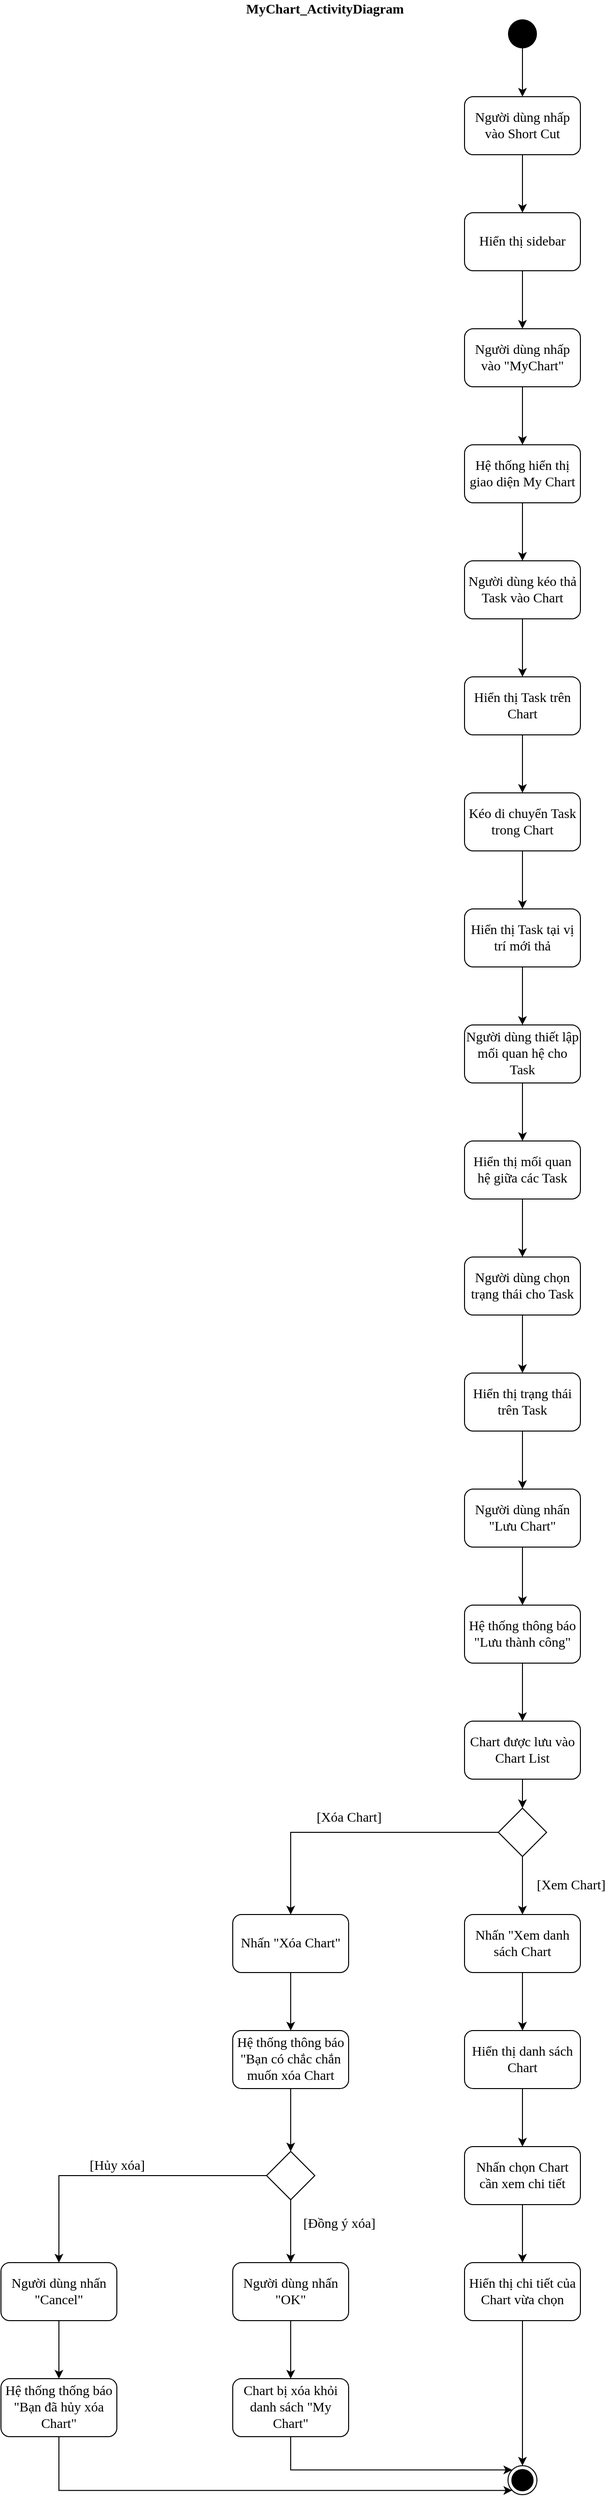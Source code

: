 <mxfile version="13.10.2" type="google"><diagram id="Z6G45Zgzo2tiQOO25jE9" name="Page-1"><mxGraphModel dx="1695" dy="482" grid="1" gridSize="10" guides="1" tooltips="1" connect="1" arrows="1" fold="1" page="1" pageScale="1" pageWidth="827" pageHeight="1169" math="0" shadow="0"><root><mxCell id="0"/><mxCell id="1" parent="0"/><mxCell id="W6lg1h2SwxbjxBN14QhT-27" style="edgeStyle=orthogonalEdgeStyle;rounded=0;orthogonalLoop=1;jettySize=auto;html=1;exitX=0.5;exitY=1;exitDx=0;exitDy=0;fontSize=14;fontFamily=Verdana;" parent="1" source="W6lg1h2SwxbjxBN14QhT-1" target="W6lg1h2SwxbjxBN14QhT-2" edge="1"><mxGeometry relative="1" as="geometry"/></mxCell><mxCell id="W6lg1h2SwxbjxBN14QhT-1" value="" style="ellipse;fillColor=#000000;strokeColor=none;fontSize=14;fontFamily=Verdana;" parent="1" vertex="1"><mxGeometry x="405" y="40" width="30" height="30" as="geometry"/></mxCell><mxCell id="W6lg1h2SwxbjxBN14QhT-28" style="edgeStyle=orthogonalEdgeStyle;rounded=0;orthogonalLoop=1;jettySize=auto;html=1;exitX=0.5;exitY=1;exitDx=0;exitDy=0;fontSize=14;fontFamily=Verdana;" parent="1" source="W6lg1h2SwxbjxBN14QhT-2" target="W6lg1h2SwxbjxBN14QhT-4" edge="1"><mxGeometry relative="1" as="geometry"/></mxCell><mxCell id="W6lg1h2SwxbjxBN14QhT-2" value="Người dùng nhấp vào Short Cut" style="rounded=1;whiteSpace=wrap;html=1;fontSize=14;fontFamily=Verdana;" parent="1" vertex="1"><mxGeometry x="360" y="120" width="120" height="60" as="geometry"/></mxCell><mxCell id="W6lg1h2SwxbjxBN14QhT-29" style="edgeStyle=orthogonalEdgeStyle;rounded=0;orthogonalLoop=1;jettySize=auto;html=1;exitX=0.5;exitY=1;exitDx=0;exitDy=0;fontSize=14;fontFamily=Verdana;" parent="1" source="W6lg1h2SwxbjxBN14QhT-4" target="W6lg1h2SwxbjxBN14QhT-5" edge="1"><mxGeometry relative="1" as="geometry"/></mxCell><mxCell id="W6lg1h2SwxbjxBN14QhT-4" value="Hiển thị sidebar" style="rounded=1;whiteSpace=wrap;html=1;fontSize=14;fontFamily=Verdana;" parent="1" vertex="1"><mxGeometry x="360" y="240" width="120" height="60" as="geometry"/></mxCell><mxCell id="W6lg1h2SwxbjxBN14QhT-30" style="edgeStyle=orthogonalEdgeStyle;rounded=0;orthogonalLoop=1;jettySize=auto;html=1;exitX=0.5;exitY=1;exitDx=0;exitDy=0;fontSize=14;fontFamily=Verdana;" parent="1" source="W6lg1h2SwxbjxBN14QhT-5" target="W6lg1h2SwxbjxBN14QhT-6" edge="1"><mxGeometry relative="1" as="geometry"/></mxCell><mxCell id="W6lg1h2SwxbjxBN14QhT-5" value="Người dùng nhấp vào &quot;MyChart&quot;" style="rounded=1;whiteSpace=wrap;html=1;fontSize=14;fontFamily=Verdana;" parent="1" vertex="1"><mxGeometry x="360" y="360" width="120" height="60" as="geometry"/></mxCell><mxCell id="W6lg1h2SwxbjxBN14QhT-31" style="edgeStyle=orthogonalEdgeStyle;rounded=0;orthogonalLoop=1;jettySize=auto;html=1;fontSize=14;fontFamily=Verdana;" parent="1" source="W6lg1h2SwxbjxBN14QhT-6" target="W6lg1h2SwxbjxBN14QhT-7" edge="1"><mxGeometry relative="1" as="geometry"/></mxCell><mxCell id="W6lg1h2SwxbjxBN14QhT-6" value="Hệ thống hiển thị giao diện My Chart" style="rounded=1;whiteSpace=wrap;html=1;fontSize=14;fontFamily=Verdana;" parent="1" vertex="1"><mxGeometry x="360" y="480" width="120" height="60" as="geometry"/></mxCell><mxCell id="W6lg1h2SwxbjxBN14QhT-32" style="edgeStyle=orthogonalEdgeStyle;rounded=0;orthogonalLoop=1;jettySize=auto;html=1;fontSize=14;fontFamily=Verdana;" parent="1" source="W6lg1h2SwxbjxBN14QhT-7" target="W6lg1h2SwxbjxBN14QhT-8" edge="1"><mxGeometry relative="1" as="geometry"/></mxCell><mxCell id="W6lg1h2SwxbjxBN14QhT-7" value="Người dùng kéo thả Task vào Chart" style="rounded=1;whiteSpace=wrap;html=1;fontSize=14;fontFamily=Verdana;" parent="1" vertex="1"><mxGeometry x="360" y="600" width="120" height="60" as="geometry"/></mxCell><mxCell id="W6lg1h2SwxbjxBN14QhT-33" style="edgeStyle=orthogonalEdgeStyle;rounded=0;orthogonalLoop=1;jettySize=auto;html=1;fontSize=14;fontFamily=Verdana;" parent="1" source="W6lg1h2SwxbjxBN14QhT-8" target="W6lg1h2SwxbjxBN14QhT-9" edge="1"><mxGeometry relative="1" as="geometry"/></mxCell><mxCell id="W6lg1h2SwxbjxBN14QhT-8" value="Hiển thị Task trên Chart" style="rounded=1;whiteSpace=wrap;html=1;fontSize=14;fontFamily=Verdana;" parent="1" vertex="1"><mxGeometry x="360" y="720" width="120" height="60" as="geometry"/></mxCell><mxCell id="W6lg1h2SwxbjxBN14QhT-34" style="edgeStyle=orthogonalEdgeStyle;rounded=0;orthogonalLoop=1;jettySize=auto;html=1;exitX=0.5;exitY=1;exitDx=0;exitDy=0;entryX=0.5;entryY=0;entryDx=0;entryDy=0;fontSize=14;fontFamily=Verdana;" parent="1" source="W6lg1h2SwxbjxBN14QhT-9" target="W6lg1h2SwxbjxBN14QhT-10" edge="1"><mxGeometry relative="1" as="geometry"/></mxCell><mxCell id="W6lg1h2SwxbjxBN14QhT-9" value="Kéo di chuyển Task trong Chart" style="rounded=1;whiteSpace=wrap;html=1;fontSize=14;fontFamily=Verdana;" parent="1" vertex="1"><mxGeometry x="360" y="840" width="120" height="60" as="geometry"/></mxCell><mxCell id="W6lg1h2SwxbjxBN14QhT-35" style="edgeStyle=orthogonalEdgeStyle;rounded=0;orthogonalLoop=1;jettySize=auto;html=1;exitX=0.5;exitY=1;exitDx=0;exitDy=0;fontSize=14;fontFamily=Verdana;" parent="1" source="W6lg1h2SwxbjxBN14QhT-10" target="W6lg1h2SwxbjxBN14QhT-11" edge="1"><mxGeometry relative="1" as="geometry"/></mxCell><mxCell id="W6lg1h2SwxbjxBN14QhT-10" value="Hiển thị Task tại vị trí mới thả" style="rounded=1;whiteSpace=wrap;html=1;fontSize=14;fontFamily=Verdana;" parent="1" vertex="1"><mxGeometry x="360" y="960" width="120" height="60" as="geometry"/></mxCell><mxCell id="W6lg1h2SwxbjxBN14QhT-37" style="edgeStyle=orthogonalEdgeStyle;rounded=0;orthogonalLoop=1;jettySize=auto;html=1;exitX=0.5;exitY=1;exitDx=0;exitDy=0;entryX=0.5;entryY=0;entryDx=0;entryDy=0;fontSize=14;fontFamily=Verdana;" parent="1" source="W6lg1h2SwxbjxBN14QhT-11" target="W6lg1h2SwxbjxBN14QhT-12" edge="1"><mxGeometry relative="1" as="geometry"/></mxCell><mxCell id="W6lg1h2SwxbjxBN14QhT-11" value="Người dùng thiết lập mối quan hệ cho Task" style="rounded=1;whiteSpace=wrap;html=1;fontSize=14;fontFamily=Verdana;" parent="1" vertex="1"><mxGeometry x="360" y="1080" width="120" height="60" as="geometry"/></mxCell><mxCell id="W6lg1h2SwxbjxBN14QhT-38" style="edgeStyle=orthogonalEdgeStyle;rounded=0;orthogonalLoop=1;jettySize=auto;html=1;exitX=0.5;exitY=1;exitDx=0;exitDy=0;fontSize=14;fontFamily=Verdana;" parent="1" source="W6lg1h2SwxbjxBN14QhT-12" target="W6lg1h2SwxbjxBN14QhT-13" edge="1"><mxGeometry relative="1" as="geometry"/></mxCell><mxCell id="W6lg1h2SwxbjxBN14QhT-12" value="Hiển thị mối quan hệ giữa các Task" style="rounded=1;whiteSpace=wrap;html=1;fontSize=14;fontFamily=Verdana;" parent="1" vertex="1"><mxGeometry x="360" y="1200" width="120" height="60" as="geometry"/></mxCell><mxCell id="W6lg1h2SwxbjxBN14QhT-39" style="edgeStyle=orthogonalEdgeStyle;rounded=0;orthogonalLoop=1;jettySize=auto;html=1;exitX=0.5;exitY=1;exitDx=0;exitDy=0;fontSize=14;fontFamily=Verdana;" parent="1" source="W6lg1h2SwxbjxBN14QhT-13" target="W6lg1h2SwxbjxBN14QhT-14" edge="1"><mxGeometry relative="1" as="geometry"/></mxCell><mxCell id="W6lg1h2SwxbjxBN14QhT-13" value="Người dùng chọn trạng thái cho Task" style="rounded=1;whiteSpace=wrap;html=1;fontSize=14;fontFamily=Verdana;" parent="1" vertex="1"><mxGeometry x="360" y="1320" width="120" height="60" as="geometry"/></mxCell><mxCell id="W6lg1h2SwxbjxBN14QhT-41" style="edgeStyle=orthogonalEdgeStyle;rounded=0;orthogonalLoop=1;jettySize=auto;html=1;exitX=0.5;exitY=1;exitDx=0;exitDy=0;fontSize=14;fontFamily=Verdana;" parent="1" source="W6lg1h2SwxbjxBN14QhT-14" target="W6lg1h2SwxbjxBN14QhT-15" edge="1"><mxGeometry relative="1" as="geometry"/></mxCell><mxCell id="W6lg1h2SwxbjxBN14QhT-14" value="Hiển thị trạng thái trên Task" style="rounded=1;whiteSpace=wrap;html=1;fontSize=14;fontFamily=Verdana;" parent="1" vertex="1"><mxGeometry x="360" y="1440" width="120" height="60" as="geometry"/></mxCell><mxCell id="W6lg1h2SwxbjxBN14QhT-42" style="edgeStyle=orthogonalEdgeStyle;rounded=0;orthogonalLoop=1;jettySize=auto;html=1;exitX=0.5;exitY=1;exitDx=0;exitDy=0;entryX=0.5;entryY=0;entryDx=0;entryDy=0;fontSize=14;fontFamily=Verdana;" parent="1" source="W6lg1h2SwxbjxBN14QhT-15" target="W6lg1h2SwxbjxBN14QhT-16" edge="1"><mxGeometry relative="1" as="geometry"/></mxCell><mxCell id="W6lg1h2SwxbjxBN14QhT-15" value="Người dùng nhấn &quot;Lưu Chart&quot;" style="rounded=1;whiteSpace=wrap;html=1;fontSize=14;fontFamily=Verdana;" parent="1" vertex="1"><mxGeometry x="360" y="1560" width="120" height="60" as="geometry"/></mxCell><mxCell id="W6lg1h2SwxbjxBN14QhT-43" style="edgeStyle=orthogonalEdgeStyle;rounded=0;orthogonalLoop=1;jettySize=auto;html=1;exitX=0.5;exitY=1;exitDx=0;exitDy=0;fontSize=14;fontFamily=Verdana;" parent="1" source="W6lg1h2SwxbjxBN14QhT-16" target="W6lg1h2SwxbjxBN14QhT-17" edge="1"><mxGeometry relative="1" as="geometry"/></mxCell><mxCell id="W6lg1h2SwxbjxBN14QhT-16" value="Hệ thống thông báo &quot;Lưu thành công&quot;" style="rounded=1;whiteSpace=wrap;html=1;fontSize=14;fontFamily=Verdana;" parent="1" vertex="1"><mxGeometry x="360" y="1680" width="120" height="60" as="geometry"/></mxCell><mxCell id="W6lg1h2SwxbjxBN14QhT-44" style="edgeStyle=orthogonalEdgeStyle;rounded=0;orthogonalLoop=1;jettySize=auto;html=1;exitX=0.5;exitY=1;exitDx=0;exitDy=0;entryX=0.5;entryY=0;entryDx=0;entryDy=0;fontSize=14;fontFamily=Verdana;" parent="1" source="W6lg1h2SwxbjxBN14QhT-17" target="W6lg1h2SwxbjxBN14QhT-18" edge="1"><mxGeometry relative="1" as="geometry"/></mxCell><mxCell id="W6lg1h2SwxbjxBN14QhT-17" value="Chart được lưu vào Chart List" style="rounded=1;whiteSpace=wrap;html=1;fontSize=14;fontFamily=Verdana;" parent="1" vertex="1"><mxGeometry x="360" y="1800" width="120" height="60" as="geometry"/></mxCell><mxCell id="W6lg1h2SwxbjxBN14QhT-45" value="[Xem Chart]" style="edgeStyle=orthogonalEdgeStyle;rounded=0;orthogonalLoop=1;jettySize=auto;html=1;fontSize=14;fontFamily=Verdana;" parent="1" source="W6lg1h2SwxbjxBN14QhT-18" target="W6lg1h2SwxbjxBN14QhT-19" edge="1"><mxGeometry y="50" relative="1" as="geometry"><mxPoint as="offset"/></mxGeometry></mxCell><mxCell id="W6lg1h2SwxbjxBN14QhT-46" value="[Xóa Chart]" style="edgeStyle=orthogonalEdgeStyle;rounded=0;orthogonalLoop=1;jettySize=auto;html=1;fontSize=14;fontFamily=Verdana;" parent="1" source="W6lg1h2SwxbjxBN14QhT-18" target="W6lg1h2SwxbjxBN14QhT-23" edge="1"><mxGeometry x="0.033" y="-15" relative="1" as="geometry"><mxPoint as="offset"/></mxGeometry></mxCell><mxCell id="W6lg1h2SwxbjxBN14QhT-18" value="" style="rhombus;whiteSpace=wrap;html=1;fontSize=14;fontFamily=Verdana;" parent="1" vertex="1"><mxGeometry x="395" y="1890" width="50" height="50" as="geometry"/></mxCell><mxCell id="W6lg1h2SwxbjxBN14QhT-50" style="edgeStyle=orthogonalEdgeStyle;rounded=0;orthogonalLoop=1;jettySize=auto;html=1;exitX=0.5;exitY=1;exitDx=0;exitDy=0;fontSize=14;fontFamily=Verdana;" parent="1" source="W6lg1h2SwxbjxBN14QhT-19" target="W6lg1h2SwxbjxBN14QhT-20" edge="1"><mxGeometry relative="1" as="geometry"/></mxCell><mxCell id="W6lg1h2SwxbjxBN14QhT-19" value="Nhấn &quot;Xem danh sách Chart" style="rounded=1;whiteSpace=wrap;html=1;fontSize=14;fontFamily=Verdana;" parent="1" vertex="1"><mxGeometry x="360" y="2000" width="120" height="60" as="geometry"/></mxCell><mxCell id="W6lg1h2SwxbjxBN14QhT-51" style="edgeStyle=orthogonalEdgeStyle;rounded=0;orthogonalLoop=1;jettySize=auto;html=1;fontSize=14;fontFamily=Verdana;" parent="1" source="W6lg1h2SwxbjxBN14QhT-20" target="W6lg1h2SwxbjxBN14QhT-21" edge="1"><mxGeometry relative="1" as="geometry"/></mxCell><mxCell id="W6lg1h2SwxbjxBN14QhT-20" value="Hiển thị danh sách Chart" style="rounded=1;whiteSpace=wrap;html=1;fontSize=14;fontFamily=Verdana;" parent="1" vertex="1"><mxGeometry x="360" y="2120" width="120" height="60" as="geometry"/></mxCell><mxCell id="W6lg1h2SwxbjxBN14QhT-52" style="edgeStyle=orthogonalEdgeStyle;rounded=0;orthogonalLoop=1;jettySize=auto;html=1;fontSize=14;fontFamily=Verdana;" parent="1" source="W6lg1h2SwxbjxBN14QhT-21" target="W6lg1h2SwxbjxBN14QhT-22" edge="1"><mxGeometry relative="1" as="geometry"/></mxCell><mxCell id="W6lg1h2SwxbjxBN14QhT-21" value="Nhấn chọn Chart cần xem chi tiết" style="rounded=1;whiteSpace=wrap;html=1;fontSize=14;fontFamily=Verdana;" parent="1" vertex="1"><mxGeometry x="360" y="2240" width="120" height="60" as="geometry"/></mxCell><mxCell id="W6lg1h2SwxbjxBN14QhT-54" style="edgeStyle=orthogonalEdgeStyle;rounded=0;orthogonalLoop=1;jettySize=auto;html=1;exitX=0.5;exitY=1;exitDx=0;exitDy=0;entryX=0.5;entryY=0;entryDx=0;entryDy=0;fontSize=14;fontFamily=Verdana;" parent="1" source="W6lg1h2SwxbjxBN14QhT-22" target="W6lg1h2SwxbjxBN14QhT-53" edge="1"><mxGeometry relative="1" as="geometry"/></mxCell><mxCell id="W6lg1h2SwxbjxBN14QhT-22" value="Hiển thị chi tiết của Chart vừa chọn" style="rounded=1;whiteSpace=wrap;html=1;fontSize=14;fontFamily=Verdana;" parent="1" vertex="1"><mxGeometry x="360" y="2360" width="120" height="60" as="geometry"/></mxCell><mxCell id="W6lg1h2SwxbjxBN14QhT-47" style="edgeStyle=orthogonalEdgeStyle;rounded=0;orthogonalLoop=1;jettySize=auto;html=1;exitX=0.5;exitY=1;exitDx=0;exitDy=0;fontSize=14;fontFamily=Verdana;" parent="1" source="W6lg1h2SwxbjxBN14QhT-23" target="W6lg1h2SwxbjxBN14QhT-24" edge="1"><mxGeometry relative="1" as="geometry"/></mxCell><mxCell id="W6lg1h2SwxbjxBN14QhT-23" value="Nhấn &quot;Xóa Chart&quot;" style="rounded=1;whiteSpace=wrap;html=1;fontSize=14;fontFamily=Verdana;" parent="1" vertex="1"><mxGeometry x="120" y="2000" width="120" height="60" as="geometry"/></mxCell><mxCell id="tnK12JWw4aiQ78FX1uCl-2" style="edgeStyle=orthogonalEdgeStyle;rounded=0;orthogonalLoop=1;jettySize=auto;html=1;exitX=0.5;exitY=1;exitDx=0;exitDy=0;entryX=0.5;entryY=0;entryDx=0;entryDy=0;fontSize=14;fontFamily=Verdana;" parent="1" source="W6lg1h2SwxbjxBN14QhT-24" target="tnK12JWw4aiQ78FX1uCl-1" edge="1"><mxGeometry relative="1" as="geometry"/></mxCell><mxCell id="W6lg1h2SwxbjxBN14QhT-24" value="Hệ thống thông báo &quot;Bạn có chắc chắn muốn xóa Chart" style="rounded=1;whiteSpace=wrap;html=1;fontSize=14;fontFamily=Verdana;" parent="1" vertex="1"><mxGeometry x="120" y="2120" width="120" height="60" as="geometry"/></mxCell><mxCell id="tnK12JWw4aiQ78FX1uCl-6" style="edgeStyle=orthogonalEdgeStyle;rounded=0;orthogonalLoop=1;jettySize=auto;html=1;exitX=0.5;exitY=1;exitDx=0;exitDy=0;fontSize=14;fontFamily=Verdana;" parent="1" source="W6lg1h2SwxbjxBN14QhT-25" target="W6lg1h2SwxbjxBN14QhT-26" edge="1"><mxGeometry relative="1" as="geometry"/></mxCell><mxCell id="W6lg1h2SwxbjxBN14QhT-25" value="Người dùng nhấn &quot;OK&quot;" style="rounded=1;whiteSpace=wrap;html=1;fontSize=14;fontFamily=Verdana;" parent="1" vertex="1"><mxGeometry x="120" y="2360" width="120" height="60" as="geometry"/></mxCell><mxCell id="tnK12JWw4aiQ78FX1uCl-12" style="edgeStyle=orthogonalEdgeStyle;rounded=0;orthogonalLoop=1;jettySize=auto;html=1;exitX=0.5;exitY=1;exitDx=0;exitDy=0;entryX=0;entryY=0;entryDx=0;entryDy=0;fontFamily=Verdana;fontSize=14;" parent="1" source="W6lg1h2SwxbjxBN14QhT-26" target="W6lg1h2SwxbjxBN14QhT-53" edge="1"><mxGeometry relative="1" as="geometry"><Array as="points"><mxPoint x="180" y="2574"/></Array></mxGeometry></mxCell><mxCell id="W6lg1h2SwxbjxBN14QhT-26" value="Chart bị xóa khỏi danh sách &quot;My Chart&quot;" style="rounded=1;whiteSpace=wrap;html=1;fontSize=14;fontFamily=Verdana;" parent="1" vertex="1"><mxGeometry x="120" y="2480" width="120" height="60" as="geometry"/></mxCell><mxCell id="W6lg1h2SwxbjxBN14QhT-53" value="" style="ellipse;html=1;shape=endState;fillColor=#000000;strokeColor=#000000;fontSize=14;fontFamily=Verdana;" parent="1" vertex="1"><mxGeometry x="405" y="2570" width="30" height="30" as="geometry"/></mxCell><mxCell id="W6lg1h2SwxbjxBN14QhT-56" value="MyChart_ActivityDiagram" style="text;html=1;align=center;verticalAlign=middle;resizable=0;points=[];autosize=1;fontSize=14;fontFamily=Verdana;fontStyle=1" parent="1" vertex="1"><mxGeometry x="105" y="20" width="220" height="20" as="geometry"/></mxCell><mxCell id="tnK12JWw4aiQ78FX1uCl-3" value="[Đồng ý xóa]" style="edgeStyle=orthogonalEdgeStyle;rounded=0;orthogonalLoop=1;jettySize=auto;html=1;exitX=0.5;exitY=1;exitDx=0;exitDy=0;fontSize=14;fontFamily=Verdana;entryX=0.5;entryY=0;entryDx=0;entryDy=0;" parent="1" source="tnK12JWw4aiQ78FX1uCl-1" target="W6lg1h2SwxbjxBN14QhT-25" edge="1"><mxGeometry x="-0.231" y="50" relative="1" as="geometry"><mxPoint x="230" y="2340" as="targetPoint"/><mxPoint as="offset"/></mxGeometry></mxCell><mxCell id="tnK12JWw4aiQ78FX1uCl-5" value="[Hủy xóa]" style="edgeStyle=orthogonalEdgeStyle;rounded=0;orthogonalLoop=1;jettySize=auto;html=1;exitX=0;exitY=0.5;exitDx=0;exitDy=0;fontSize=14;fontFamily=Verdana;" parent="1" source="tnK12JWw4aiQ78FX1uCl-1" target="tnK12JWw4aiQ78FX1uCl-4" edge="1"><mxGeometry x="0.016" y="-10" relative="1" as="geometry"><mxPoint as="offset"/></mxGeometry></mxCell><mxCell id="tnK12JWw4aiQ78FX1uCl-1" value="" style="rhombus;whiteSpace=wrap;html=1;fontSize=14;fontFamily=Verdana;" parent="1" vertex="1"><mxGeometry x="155" y="2245" width="50" height="50" as="geometry"/></mxCell><mxCell id="tnK12JWw4aiQ78FX1uCl-9" style="edgeStyle=orthogonalEdgeStyle;rounded=0;orthogonalLoop=1;jettySize=auto;html=1;exitX=0.5;exitY=1;exitDx=0;exitDy=0;entryX=0.5;entryY=0;entryDx=0;entryDy=0;fontSize=14;fontFamily=Verdana;" parent="1" source="tnK12JWw4aiQ78FX1uCl-4" target="tnK12JWw4aiQ78FX1uCl-8" edge="1"><mxGeometry relative="1" as="geometry"/></mxCell><mxCell id="tnK12JWw4aiQ78FX1uCl-4" value="Người dùng nhấn &quot;Cancel&quot;" style="rounded=1;whiteSpace=wrap;html=1;fontSize=14;fontFamily=Verdana;" parent="1" vertex="1"><mxGeometry x="-120" y="2360" width="120" height="60" as="geometry"/></mxCell><mxCell id="tnK12JWw4aiQ78FX1uCl-13" style="edgeStyle=orthogonalEdgeStyle;rounded=0;orthogonalLoop=1;jettySize=auto;html=1;exitX=0.5;exitY=1;exitDx=0;exitDy=0;entryX=0;entryY=1;entryDx=0;entryDy=0;fontFamily=Verdana;fontSize=14;" parent="1" source="tnK12JWw4aiQ78FX1uCl-8" target="W6lg1h2SwxbjxBN14QhT-53" edge="1"><mxGeometry relative="1" as="geometry"><Array as="points"><mxPoint x="-60" y="2596"/></Array></mxGeometry></mxCell><mxCell id="tnK12JWw4aiQ78FX1uCl-8" value="Hệ thống thống báo &quot;Bạn đã hủy xóa Chart&quot;" style="rounded=1;whiteSpace=wrap;html=1;fontSize=14;fontFamily=Verdana;" parent="1" vertex="1"><mxGeometry x="-120" y="2480" width="120" height="60" as="geometry"/></mxCell></root></mxGraphModel></diagram></mxfile>